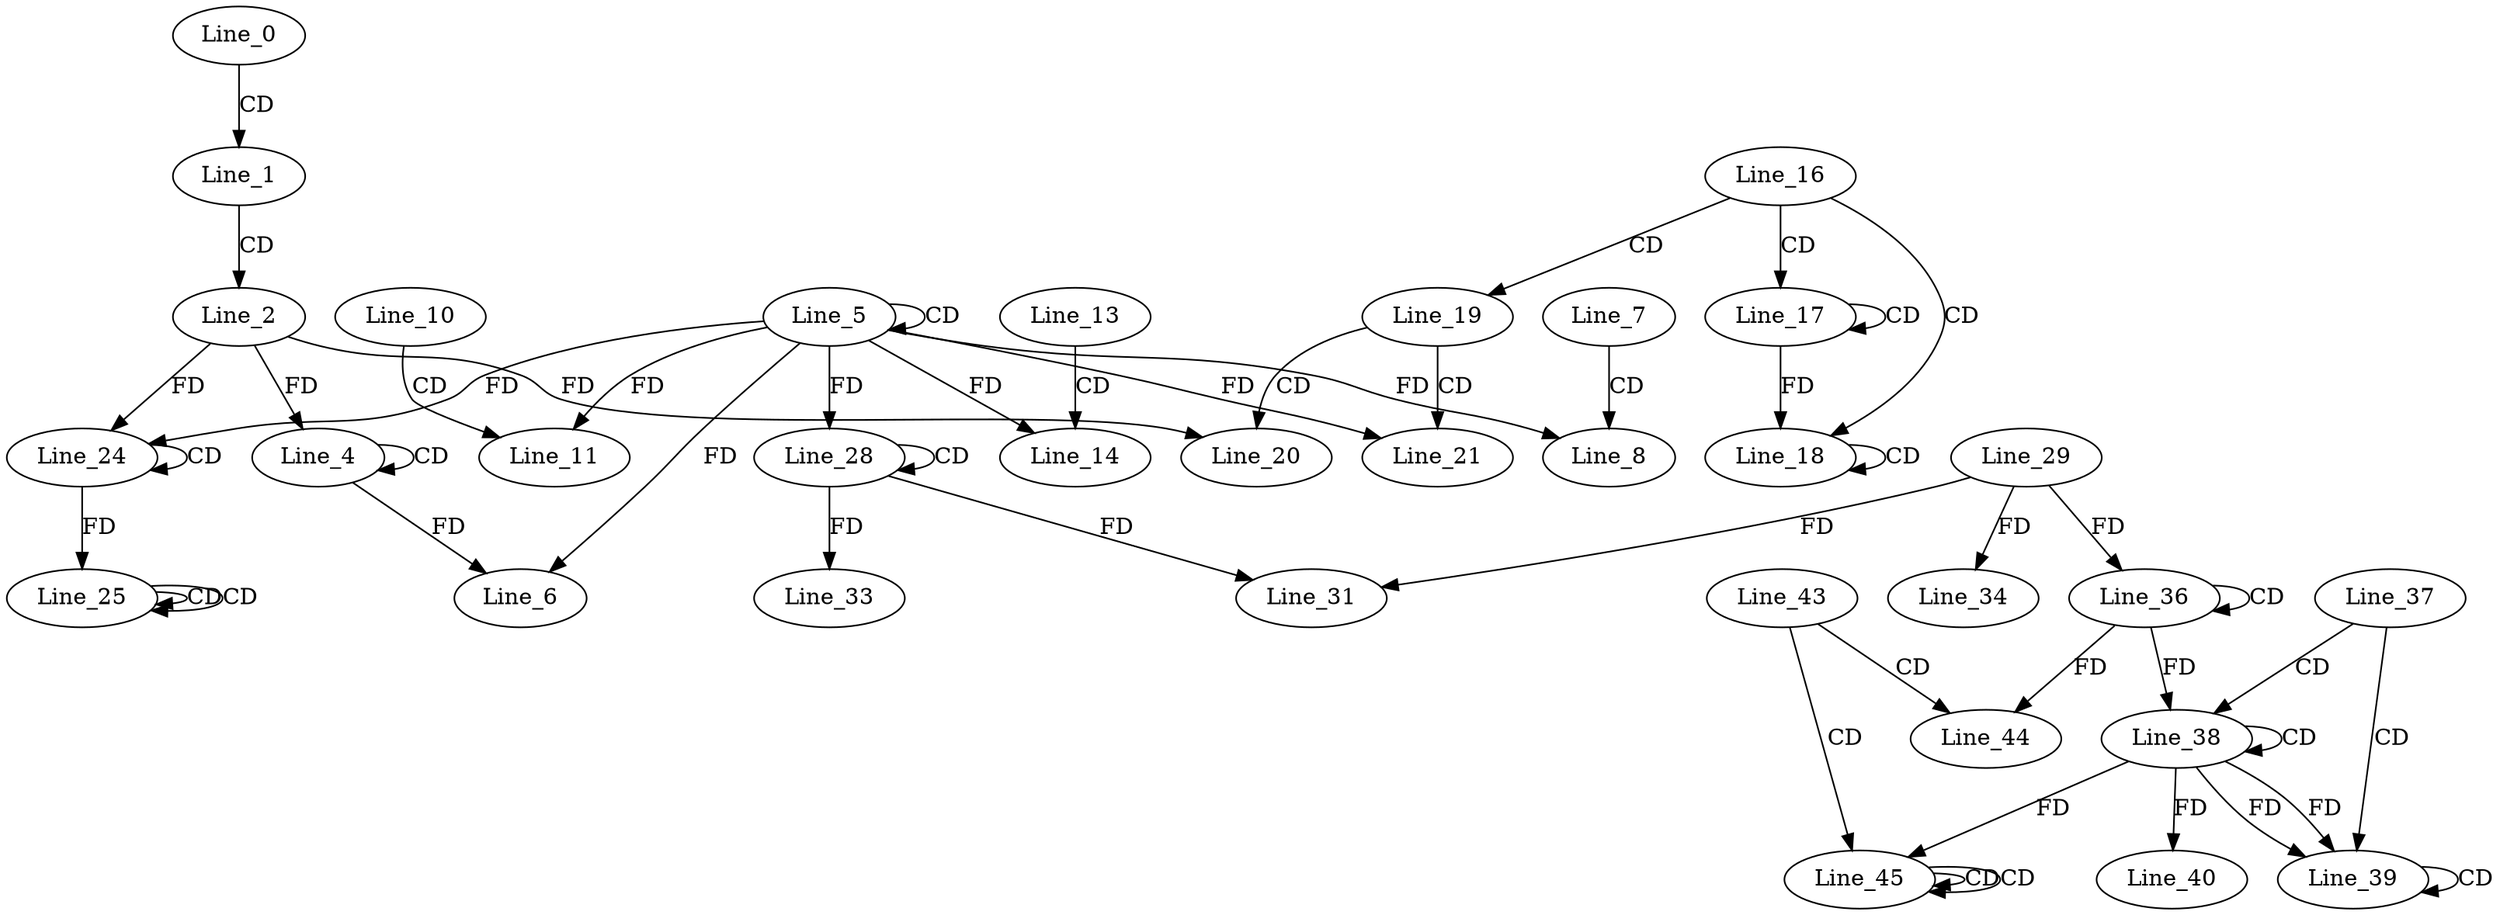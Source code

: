 digraph G {
  Line_0;
  Line_1;
  Line_2;
  Line_4;
  Line_4;
  Line_5;
  Line_5;
  Line_6;
  Line_7;
  Line_8;
  Line_8;
  Line_10;
  Line_11;
  Line_13;
  Line_14;
  Line_16;
  Line_17;
  Line_17;
  Line_18;
  Line_18;
  Line_19;
  Line_20;
  Line_20;
  Line_21;
  Line_24;
  Line_24;
  Line_25;
  Line_25;
  Line_25;
  Line_28;
  Line_28;
  Line_31;
  Line_29;
  Line_33;
  Line_34;
  Line_36;
  Line_36;
  Line_37;
  Line_38;
  Line_38;
  Line_39;
  Line_39;
  Line_40;
  Line_43;
  Line_44;
  Line_45;
  Line_45;
  Line_45;
  Line_0 -> Line_1 [ label="CD" ];
  Line_1 -> Line_2 [ label="CD" ];
  Line_4 -> Line_4 [ label="CD" ];
  Line_2 -> Line_4 [ label="FD" ];
  Line_5 -> Line_5 [ label="CD" ];
  Line_5 -> Line_6 [ label="FD" ];
  Line_4 -> Line_6 [ label="FD" ];
  Line_7 -> Line_8 [ label="CD" ];
  Line_5 -> Line_8 [ label="FD" ];
  Line_10 -> Line_11 [ label="CD" ];
  Line_5 -> Line_11 [ label="FD" ];
  Line_13 -> Line_14 [ label="CD" ];
  Line_5 -> Line_14 [ label="FD" ];
  Line_16 -> Line_17 [ label="CD" ];
  Line_17 -> Line_17 [ label="CD" ];
  Line_16 -> Line_18 [ label="CD" ];
  Line_18 -> Line_18 [ label="CD" ];
  Line_17 -> Line_18 [ label="FD" ];
  Line_16 -> Line_19 [ label="CD" ];
  Line_19 -> Line_20 [ label="CD" ];
  Line_2 -> Line_20 [ label="FD" ];
  Line_19 -> Line_21 [ label="CD" ];
  Line_5 -> Line_21 [ label="FD" ];
  Line_24 -> Line_24 [ label="CD" ];
  Line_2 -> Line_24 [ label="FD" ];
  Line_5 -> Line_24 [ label="FD" ];
  Line_25 -> Line_25 [ label="CD" ];
  Line_25 -> Line_25 [ label="CD" ];
  Line_24 -> Line_25 [ label="FD" ];
  Line_28 -> Line_28 [ label="CD" ];
  Line_5 -> Line_28 [ label="FD" ];
  Line_28 -> Line_31 [ label="FD" ];
  Line_29 -> Line_31 [ label="FD" ];
  Line_28 -> Line_33 [ label="FD" ];
  Line_29 -> Line_34 [ label="FD" ];
  Line_36 -> Line_36 [ label="CD" ];
  Line_29 -> Line_36 [ label="FD" ];
  Line_37 -> Line_38 [ label="CD" ];
  Line_38 -> Line_38 [ label="CD" ];
  Line_36 -> Line_38 [ label="FD" ];
  Line_37 -> Line_39 [ label="CD" ];
  Line_38 -> Line_39 [ label="FD" ];
  Line_39 -> Line_39 [ label="CD" ];
  Line_38 -> Line_39 [ label="FD" ];
  Line_38 -> Line_40 [ label="FD" ];
  Line_43 -> Line_44 [ label="CD" ];
  Line_36 -> Line_44 [ label="FD" ];
  Line_43 -> Line_45 [ label="CD" ];
  Line_45 -> Line_45 [ label="CD" ];
  Line_45 -> Line_45 [ label="CD" ];
  Line_38 -> Line_45 [ label="FD" ];
}
